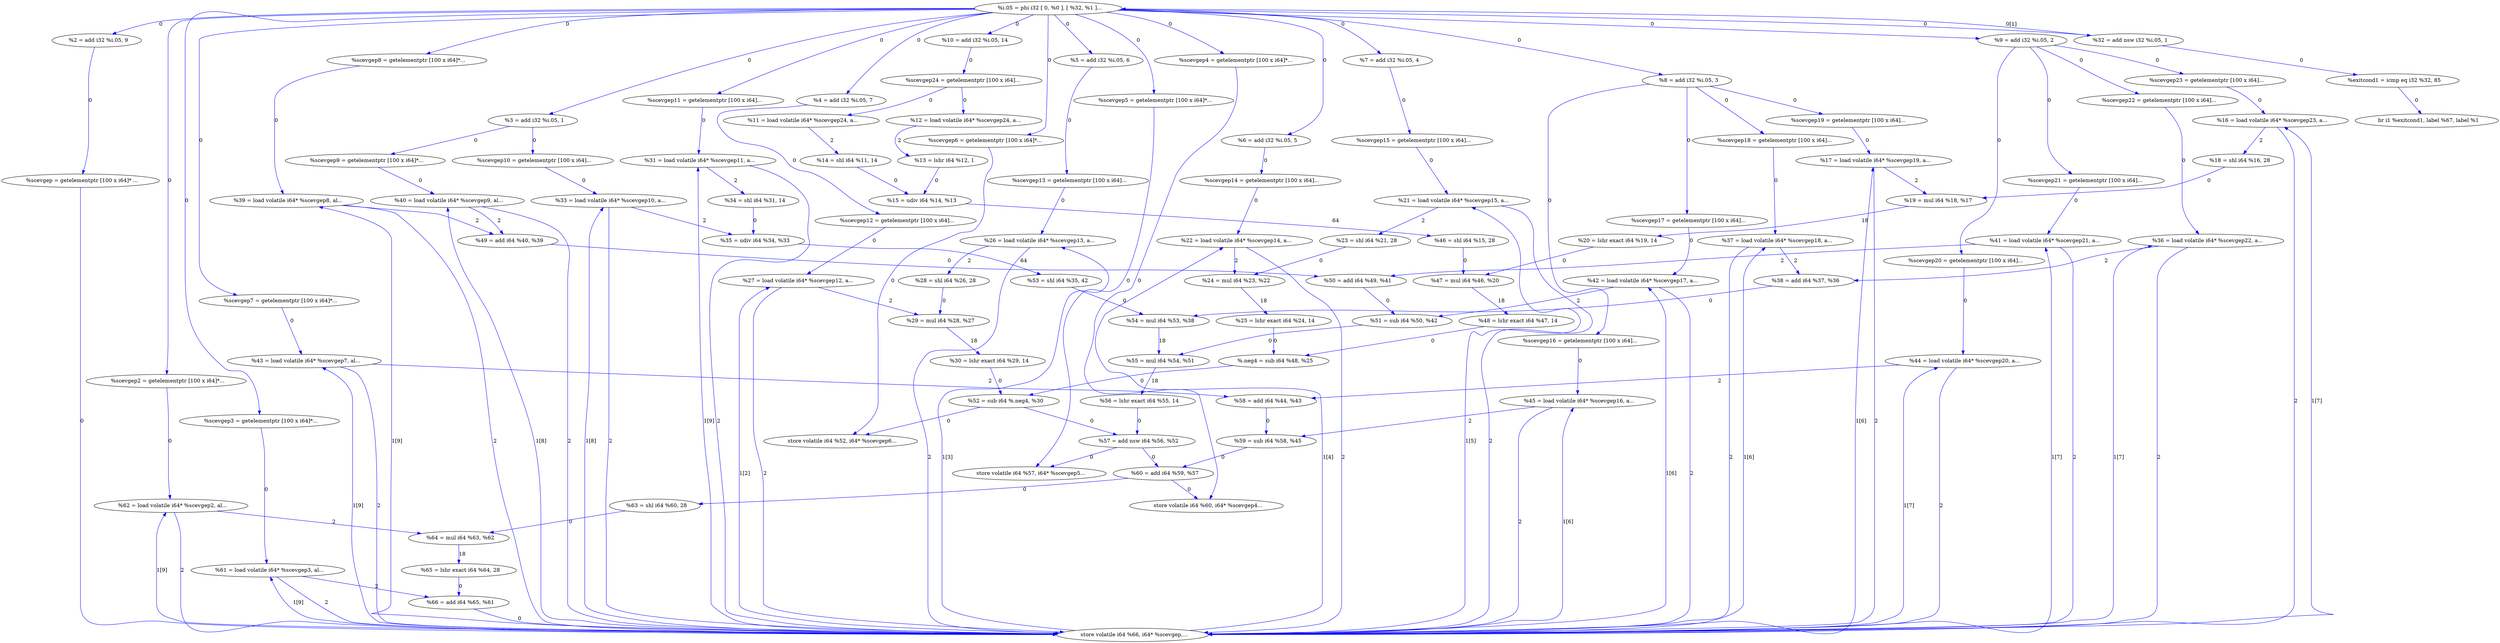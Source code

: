 digraph {
Node0x2adf150[label="  %2 = add i32 %i.05, 9"];
Node0x2adf070[label="  %i.05 = phi i32 [ 0, %0 ], [ %32, %1 ]..."];
Node0x2adf070 -> Node0x2adf150[label="0",color=blue];
Node0x2adf410[label="  %scevgep2 = getelementptr [100 x i64]*..."];
Node0x2adf070 -> Node0x2adf410[label="0",color=blue];
Node0x2adf4f0[label="  %scevgep3 = getelementptr [100 x i64]*..."];
Node0x2adf070 -> Node0x2adf4f0[label="0",color=blue];
Node0x2adf5d0[label="  %scevgep4 = getelementptr [100 x i64]*..."];
Node0x2adf070 -> Node0x2adf5d0[label="0",color=blue];
Node0x2adf6b0[label="  %scevgep5 = getelementptr [100 x i64]*..."];
Node0x2adf070 -> Node0x2adf6b0[label="0",color=blue];
Node0x2adf790[label="  %scevgep6 = getelementptr [100 x i64]*..."];
Node0x2adf070 -> Node0x2adf790[label="0",color=blue];
Node0x2adf870[label="  %scevgep7 = getelementptr [100 x i64]*..."];
Node0x2adf070 -> Node0x2adf870[label="0",color=blue];
Node0x2adf950[label="  %scevgep8 = getelementptr [100 x i64]*..."];
Node0x2adf070 -> Node0x2adf950[label="0",color=blue];
Node0x2adfa30[label="  %3 = add i32 %i.05, 1"];
Node0x2adf070 -> Node0x2adfa30[label="0",color=blue];
Node0x2adfcd0[label="  %scevgep11 = getelementptr [100 x i64]..."];
Node0x2adf070 -> Node0x2adfcd0[label="0",color=blue];
Node0x2adfdb0[label="  %4 = add i32 %i.05, 7"];
Node0x2adf070 -> Node0x2adfdb0[label="0",color=blue];
Node0x2adff70[label="  %5 = add i32 %i.05, 6"];
Node0x2adf070 -> Node0x2adff70[label="0",color=blue];
Node0x2ae0130[label="  %6 = add i32 %i.05, 5"];
Node0x2adf070 -> Node0x2ae0130[label="0",color=blue];
Node0x2ae02f0[label="  %7 = add i32 %i.05, 4"];
Node0x2adf070 -> Node0x2ae02f0[label="0",color=blue];
Node0x2ae04b0[label="  %8 = add i32 %i.05, 3"];
Node0x2adf070 -> Node0x2ae04b0[label="0",color=blue];
Node0x2ae0910[label="  %9 = add i32 %i.05, 2"];
Node0x2adf070 -> Node0x2ae0910[label="0",color=blue];
Node0x2ae0d70[label="  %10 = add i32 %i.05, 14"];
Node0x2adf070 -> Node0x2ae0d70[label="0",color=blue];
Node0x2ae28b0[label="  %32 = add nsw i32 %i.05, 1"];
Node0x2adf070 -> Node0x2ae28b0[label="0",color=blue];
Node0x2adf270[label="  %scevgep = getelementptr [100 x i64]* ..."];
Node0x2adf150 -> Node0x2adf270[label="0",color=blue];
Node0x2ae1b60[label="  store volatile i64 %66, i64* %scevgep,..."];
Node0x2adf270 -> Node0x2ae1b60[label="0",color=blue];
Node0x2ae4670[label="  %62 = load volatile i64* %scevgep2, al..."];
Node0x2adf410 -> Node0x2ae4670[label="0",color=blue];
Node0x2ae4590[label="  %61 = load volatile i64* %scevgep3, al..."];
Node0x2adf4f0 -> Node0x2ae4590[label="0",color=blue];
Node0x2ae44b0[label="  store volatile i64 %60, i64* %scevgep4..."];
Node0x2adf5d0 -> Node0x2ae44b0[label="0",color=blue];
Node0x2ae4130[label="  store volatile i64 %57, i64* %scevgep5..."];
Node0x2adf6b0 -> Node0x2ae4130[label="0",color=blue];
Node0x2ae3f70[label="  store volatile i64 %52, i64* %scevgep6..."];
Node0x2adf790 -> Node0x2ae3f70[label="0",color=blue];
Node0x2ae3250[label="  %43 = load volatile i64* %scevgep7, al..."];
Node0x2adf870 -> Node0x2ae3250[label="0",color=blue];
Node0x2ae2ed0[label="  %39 = load volatile i64* %scevgep8, al..."];
Node0x2adf950 -> Node0x2ae2ed0[label="0",color=blue];
Node0x2adfb10[label="  %scevgep9 = getelementptr [100 x i64]*..."];
Node0x2adfa30 -> Node0x2adfb10[label="0",color=blue];
Node0x2adfbf0[label="  %scevgep10 = getelementptr [100 x i64]..."];
Node0x2adfa30 -> Node0x2adfbf0[label="0",color=blue];
Node0x2ae2fb0[label="  %40 = load volatile i64* %scevgep9, al..."];
Node0x2adfb10 -> Node0x2ae2fb0[label="0",color=blue];
Node0x2ae2990[label="  %33 = load volatile i64* %scevgep10, a..."];
Node0x2adfbf0 -> Node0x2ae2990[label="0",color=blue];
Node0x2ae27d0[label="  %31 = load volatile i64* %scevgep11, a..."];
Node0x2adfcd0 -> Node0x2ae27d0[label="0",color=blue];
Node0x2adfe90[label="  %scevgep12 = getelementptr [100 x i64]..."];
Node0x2adfdb0 -> Node0x2adfe90[label="0",color=blue];
Node0x2ae2450[label="  %27 = load volatile i64* %scevgep12, a..."];
Node0x2adfe90 -> Node0x2ae2450[label="0",color=blue];
Node0x2ae0050[label="  %scevgep13 = getelementptr [100 x i64]..."];
Node0x2adff70 -> Node0x2ae0050[label="0",color=blue];
Node0x2ae2370[label="  %26 = load volatile i64* %scevgep13, a..."];
Node0x2ae0050 -> Node0x2ae2370[label="0",color=blue];
Node0x2ae0210[label="  %scevgep14 = getelementptr [100 x i64]..."];
Node0x2ae0130 -> Node0x2ae0210[label="0",color=blue];
Node0x2ae1a80[label="  %22 = load volatile i64* %scevgep14, a..."];
Node0x2ae0210 -> Node0x2ae1a80[label="0",color=blue];
Node0x2ae03d0[label="  %scevgep15 = getelementptr [100 x i64]..."];
Node0x2ae02f0 -> Node0x2ae03d0[label="0",color=blue];
Node0x2ae19a0[label="  %21 = load volatile i64* %scevgep15, a..."];
Node0x2ae03d0 -> Node0x2ae19a0[label="0",color=blue];
Node0x2ae0590[label="  %scevgep16 = getelementptr [100 x i64]..."];
Node0x2ae04b0 -> Node0x2ae0590[label="0",color=blue];
Node0x2ae0670[label="  %scevgep17 = getelementptr [100 x i64]..."];
Node0x2ae04b0 -> Node0x2ae0670[label="0",color=blue];
Node0x2ae0750[label="  %scevgep18 = getelementptr [100 x i64]..."];
Node0x2ae04b0 -> Node0x2ae0750[label="0",color=blue];
Node0x2ae0830[label="  %scevgep19 = getelementptr [100 x i64]..."];
Node0x2ae04b0 -> Node0x2ae0830[label="0",color=blue];
Node0x2ae3410[label="  %45 = load volatile i64* %scevgep16, a..."];
Node0x2ae0590 -> Node0x2ae3410[label="0",color=blue];
Node0x2ae3170[label="  %42 = load volatile i64* %scevgep17, a..."];
Node0x2ae0670 -> Node0x2ae3170[label="0",color=blue];
Node0x2ae2d10[label="  %37 = load volatile i64* %scevgep18, a..."];
Node0x2ae0750 -> Node0x2ae2d10[label="0",color=blue];
Node0x2ae15a0[label="  %17 = load volatile i64* %scevgep19, a..."];
Node0x2ae0830 -> Node0x2ae15a0[label="0",color=blue];
Node0x2ae09f0[label="  %scevgep20 = getelementptr [100 x i64]..."];
Node0x2ae0910 -> Node0x2ae09f0[label="0",color=blue];
Node0x2ae0ad0[label="  %scevgep21 = getelementptr [100 x i64]..."];
Node0x2ae0910 -> Node0x2ae0ad0[label="0",color=blue];
Node0x2ae0bb0[label="  %scevgep22 = getelementptr [100 x i64]..."];
Node0x2ae0910 -> Node0x2ae0bb0[label="0",color=blue];
Node0x2ae0c90[label="  %scevgep23 = getelementptr [100 x i64]..."];
Node0x2ae0910 -> Node0x2ae0c90[label="0",color=blue];
Node0x2ae3330[label="  %44 = load volatile i64* %scevgep20, a..."];
Node0x2ae09f0 -> Node0x2ae3330[label="0",color=blue];
Node0x2ae3090[label="  %41 = load volatile i64* %scevgep21, a..."];
Node0x2ae0ad0 -> Node0x2ae3090[label="0",color=blue];
Node0x2ae2c30[label="  %36 = load volatile i64* %scevgep22, a..."];
Node0x2ae0bb0 -> Node0x2ae2c30[label="0",color=blue];
Node0x2ae14c0[label="  %16 = load volatile i64* %scevgep23, a..."];
Node0x2ae0c90 -> Node0x2ae14c0[label="0",color=blue];
Node0x2ae0e50[label="  %scevgep24 = getelementptr [100 x i64]..."];
Node0x2ae0d70 -> Node0x2ae0e50[label="0",color=blue];
Node0x2ae1010[label="  %11 = load volatile i64* %scevgep24, a..."];
Node0x2ae0e50 -> Node0x2ae1010[label="0",color=blue];
Node0x2ae10f0[label="  %12 = load volatile i64* %scevgep24, a..."];
Node0x2ae0e50 -> Node0x2ae10f0[label="0",color=blue];
Node0x2ae12b0[label="  %14 = shl i64 %11, 14"];
Node0x2ae1010 -> Node0x2ae12b0[label="2",color=blue];
Node0x2ae11d0[label="  %13 = lshr i64 %12, 1"];
Node0x2ae10f0 -> Node0x2ae11d0[label="2",color=blue];
Node0x2ae1390[label="  %15 = udiv i64 %14, %13"];
Node0x2ae11d0 -> Node0x2ae1390[label="0",color=blue];
Node0x2ae12b0 -> Node0x2ae1390[label="0",color=blue];
Node0x2ae34f0[label="  %46 = shl i64 %15, 28"];
Node0x2ae1390 -> Node0x2ae34f0[label="64",color=blue];
Node0x2ae1680[label="  %18 = shl i64 %16, 28"];
Node0x2ae14c0 -> Node0x2ae1680[label="2",color=blue];
Node0x2ae14c0 -> Node0x2ae1b60[label="2",color=blue];
Node0x2ae1760[label="  %19 = mul i64 %18, %17"];
Node0x2ae15a0 -> Node0x2ae1760[label="2",color=blue];
Node0x2ae15a0 -> Node0x2ae1b60[label="2",color=blue];
Node0x2ae1680 -> Node0x2ae1760[label="0",color=blue];
Node0x2ae18c0[label="  %20 = lshr exact i64 %19, 14"];
Node0x2ae1760 -> Node0x2ae18c0[label="18",color=blue];
Node0x2ae35d0[label="  %47 = mul i64 %46, %20"];
Node0x2ae18c0 -> Node0x2ae35d0[label="0",color=blue];
Node0x2adec60[label="  %23 = shl i64 %21, 28"];
Node0x2ae19a0 -> Node0x2adec60[label="2",color=blue];
Node0x2ae19a0 -> Node0x2ae1b60[label="2",color=blue];
Node0x2aded40[label="  %24 = mul i64 %23, %22"];
Node0x2ae1a80 -> Node0x2aded40[label="2",color=blue];
Node0x2ae1a80 -> Node0x2ae1b60[label="2",color=blue];
Node0x2adec60 -> Node0x2aded40[label="0",color=blue];
Node0x2adeec0[label="  %25 = lshr exact i64 %24, 14"];
Node0x2aded40 -> Node0x2adeec0[label="18",color=blue];
Node0x2ae3a30[label="  %.neg4 = sub i64 %48, %25"];
Node0x2adeec0 -> Node0x2ae3a30[label="0",color=blue];
Node0x2ae2530[label="  %28 = shl i64 %26, 28"];
Node0x2ae2370 -> Node0x2ae2530[label="2",color=blue];
Node0x2ae2370 -> Node0x2ae1b60[label="2",color=blue];
Node0x2ae2610[label="  %29 = mul i64 %28, %27"];
Node0x2ae2450 -> Node0x2ae2610[label="2",color=blue];
Node0x2ae2450 -> Node0x2ae1b60[label="2",color=blue];
Node0x2ae2530 -> Node0x2ae2610[label="0",color=blue];
Node0x2ae26f0[label="  %30 = lshr exact i64 %29, 14"];
Node0x2ae2610 -> Node0x2ae26f0[label="18",color=blue];
Node0x2ae3b10[label="  %52 = sub i64 %.neg4, %30"];
Node0x2ae26f0 -> Node0x2ae3b10[label="0",color=blue];
Node0x2ae2a70[label="  %34 = shl i64 %31, 14"];
Node0x2ae27d0 -> Node0x2ae2a70[label="2",color=blue];
Node0x2ae27d0 -> Node0x2ae1b60[label="2",color=blue];
Node0x2adf070 -> Node0x2ae28b0[label="0[1]",color=blue,dir=back];
Node0x2ae1c40[label="  %exitcond1 = icmp eq i32 %32, 85"];
Node0x2ae28b0 -> Node0x2ae1c40[label="0",color=blue];
Node0x2ae2b50[label="  %35 = udiv i64 %34, %33"];
Node0x2ae2990 -> Node0x2ae2b50[label="2",color=blue];
Node0x2ae2990 -> Node0x2ae1b60[label="2",color=blue];
Node0x2ae2a70 -> Node0x2ae2b50[label="0",color=blue];
Node0x2ae3bf0[label="  %53 = shl i64 %35, 42"];
Node0x2ae2b50 -> Node0x2ae3bf0[label="64",color=blue];
Node0x2ae2df0[label="  %38 = add i64 %37, %36"];
Node0x2ae2c30 -> Node0x2ae2df0[label="2",color=blue];
Node0x2ae2c30 -> Node0x2ae1b60[label="2",color=blue];
Node0x2ae2d10 -> Node0x2ae2df0[label="2",color=blue];
Node0x2ae2d10 -> Node0x2ae1b60[label="2",color=blue];
Node0x2ae3cd0[label="  %54 = mul i64 %53, %38"];
Node0x2ae2df0 -> Node0x2ae3cd0[label="0",color=blue];
Node0x2ae3790[label="  %49 = add i64 %40, %39"];
Node0x2ae2ed0 -> Node0x2ae3790[label="2",color=blue];
Node0x2ae2ed0 -> Node0x2ae1b60[label="2",color=blue];
Node0x2ae2fb0 -> Node0x2ae3790[label="2",color=blue];
Node0x2ae2fb0 -> Node0x2ae1b60[label="2",color=blue];
Node0x2ae3870[label="  %50 = add i64 %49, %41"];
Node0x2ae3090 -> Node0x2ae3870[label="2",color=blue];
Node0x2ae3090 -> Node0x2ae1b60[label="2",color=blue];
Node0x2ae3950[label="  %51 = sub i64 %50, %42"];
Node0x2ae3170 -> Node0x2ae3950[label="2",color=blue];
Node0x2ae3170 -> Node0x2ae1b60[label="2",color=blue];
Node0x2ae4210[label="  %58 = add i64 %44, %43"];
Node0x2ae3250 -> Node0x2ae4210[label="2",color=blue];
Node0x2ae3250 -> Node0x2ae1b60[label="2",color=blue];
Node0x2ae3330 -> Node0x2ae4210[label="2",color=blue];
Node0x2ae3330 -> Node0x2ae1b60[label="2",color=blue];
Node0x2ae42f0[label="  %59 = sub i64 %58, %45"];
Node0x2ae3410 -> Node0x2ae42f0[label="2",color=blue];
Node0x2ae3410 -> Node0x2ae1b60[label="2",color=blue];
Node0x2ae34f0 -> Node0x2ae35d0[label="0",color=blue];
Node0x2ae36b0[label="  %48 = lshr exact i64 %47, 14"];
Node0x2ae35d0 -> Node0x2ae36b0[label="18",color=blue];
Node0x2ae36b0 -> Node0x2ae3a30[label="0",color=blue];
Node0x2ae3790 -> Node0x2ae3870[label="0",color=blue];
Node0x2ae3870 -> Node0x2ae3950[label="0",color=blue];
Node0x2ae3db0[label="  %55 = mul i64 %54, %51"];
Node0x2ae3950 -> Node0x2ae3db0[label="0",color=blue];
Node0x2ae3a30 -> Node0x2ae3b10[label="0",color=blue];
Node0x2ae3b10 -> Node0x2ae3f70[label="0",color=blue];
Node0x2ae4050[label="  %57 = add nsw i64 %56, %52"];
Node0x2ae3b10 -> Node0x2ae4050[label="0",color=blue];
Node0x2ae3bf0 -> Node0x2ae3cd0[label="0",color=blue];
Node0x2ae3cd0 -> Node0x2ae3db0[label="18",color=blue];
Node0x2ae3e90[label="  %56 = lshr exact i64 %55, 14"];
Node0x2ae3db0 -> Node0x2ae3e90[label="18",color=blue];
Node0x2ae3e90 -> Node0x2ae4050[label="0",color=blue];
Node0x2ae4050 -> Node0x2ae4130[label="0",color=blue];
Node0x2ae43d0[label="  %60 = add i64 %59, %57"];
Node0x2ae4050 -> Node0x2ae43d0[label="0",color=blue];
Node0x2ae4210 -> Node0x2ae42f0[label="0",color=blue];
Node0x2ae42f0 -> Node0x2ae43d0[label="0",color=blue];
Node0x2ae43d0 -> Node0x2ae44b0[label="0",color=blue];
Node0x2ae4750[label="  %63 = shl i64 %60, 28"];
Node0x2ae43d0 -> Node0x2ae4750[label="0",color=blue];
Node0x2ae49f0[label="  %66 = add i64 %65, %61"];
Node0x2ae4590 -> Node0x2ae49f0[label="2",color=blue];
Node0x2ae4590 -> Node0x2ae1b60[label="2",color=blue];
Node0x2ae4830[label="  %64 = mul i64 %63, %62"];
Node0x2ae4670 -> Node0x2ae4830[label="2",color=blue];
Node0x2ae4670 -> Node0x2ae1b60[label="2",color=blue];
Node0x2ae4750 -> Node0x2ae4830[label="0",color=blue];
Node0x2ae4910[label="  %65 = lshr exact i64 %64, 28"];
Node0x2ae4830 -> Node0x2ae4910[label="18",color=blue];
Node0x2ae4910 -> Node0x2ae49f0[label="0",color=blue];
Node0x2ae49f0 -> Node0x2ae1b60[label="0",color=blue];
Node0x2ae14c0 -> Node0x2ae1b60[label="1[7]",color=blue,dir=back];
Node0x2ae15a0 -> Node0x2ae1b60[label="1[6]",color=blue,dir=back];
Node0x2ae19a0 -> Node0x2ae1b60[label="1[5]",color=blue,dir=back];
Node0x2ae1a80 -> Node0x2ae1b60[label="1[4]",color=blue,dir=back];
Node0x2ae2370 -> Node0x2ae1b60[label="1[3]",color=blue,dir=back];
Node0x2ae2450 -> Node0x2ae1b60[label="1[2]",color=blue,dir=back];
Node0x2ae27d0 -> Node0x2ae1b60[label="1[9]",color=blue,dir=back];
Node0x2ae2990 -> Node0x2ae1b60[label="1[8]",color=blue,dir=back];
Node0x2ae2c30 -> Node0x2ae1b60[label="1[7]",color=blue,dir=back];
Node0x2ae2d10 -> Node0x2ae1b60[label="1[6]",color=blue,dir=back];
Node0x2ae2ed0 -> Node0x2ae1b60[label="1[9]",color=blue,dir=back];
Node0x2ae2fb0 -> Node0x2ae1b60[label="1[8]",color=blue,dir=back];
Node0x2ae3090 -> Node0x2ae1b60[label="1[7]",color=blue,dir=back];
Node0x2ae3170 -> Node0x2ae1b60[label="1[6]",color=blue,dir=back];
Node0x2ae3250 -> Node0x2ae1b60[label="1[9]",color=blue,dir=back];
Node0x2ae3330 -> Node0x2ae1b60[label="1[7]",color=blue,dir=back];
Node0x2ae3410 -> Node0x2ae1b60[label="1[6]",color=blue,dir=back];
Node0x2ae4590 -> Node0x2ae1b60[label="1[9]",color=blue,dir=back];
Node0x2ae4670 -> Node0x2ae1b60[label="1[9]",color=blue,dir=back];
Node0x2ae1db0[label="  br i1 %exitcond1, label %67, label %1"];
Node0x2ae1c40 -> Node0x2ae1db0[label="0",color=blue];
}
